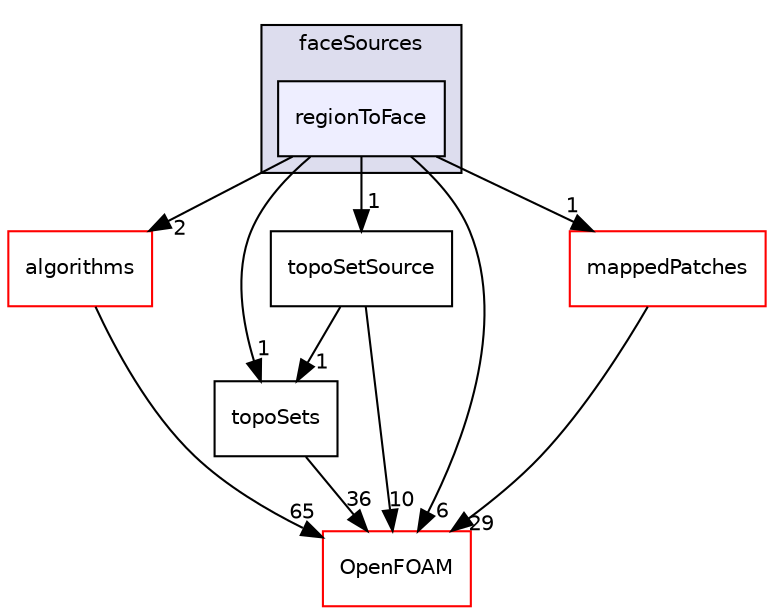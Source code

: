digraph "src/meshTools/sets/faceSources/regionToFace" {
  bgcolor=transparent;
  compound=true
  node [ fontsize="10", fontname="Helvetica"];
  edge [ labelfontsize="10", labelfontname="Helvetica"];
  subgraph clusterdir_ca21e004451e80f3d57c68df6e02dd61 {
    graph [ bgcolor="#ddddee", pencolor="black", label="faceSources" fontname="Helvetica", fontsize="10", URL="dir_ca21e004451e80f3d57c68df6e02dd61.html"]
  dir_13858abcf599ca224633084e8242ca00 [shape=box, label="regionToFace", style="filled", fillcolor="#eeeeff", pencolor="black", URL="dir_13858abcf599ca224633084e8242ca00.html"];
  }
  dir_488f81ac1e9f391f7800e42bf7f5bacd [shape=box label="algorithms" color="red" URL="dir_488f81ac1e9f391f7800e42bf7f5bacd.html"];
  dir_d23dbc881ee772048f144c3220c0e8b5 [shape=box label="topoSets" URL="dir_d23dbc881ee772048f144c3220c0e8b5.html"];
  dir_ffdc7a49b4414cf981ba8f0aa91f3c24 [shape=box label="topoSetSource" URL="dir_ffdc7a49b4414cf981ba8f0aa91f3c24.html"];
  dir_c5473ff19b20e6ec4dfe5c310b3778a8 [shape=box label="OpenFOAM" color="red" URL="dir_c5473ff19b20e6ec4dfe5c310b3778a8.html"];
  dir_c77b33f4fcb6ece30dd2aa16d1bc605e [shape=box label="mappedPatches" color="red" URL="dir_c77b33f4fcb6ece30dd2aa16d1bc605e.html"];
  dir_488f81ac1e9f391f7800e42bf7f5bacd->dir_c5473ff19b20e6ec4dfe5c310b3778a8 [headlabel="65", labeldistance=1.5 headhref="dir_001743_001888.html"];
  dir_d23dbc881ee772048f144c3220c0e8b5->dir_c5473ff19b20e6ec4dfe5c310b3778a8 [headlabel="36", labeldistance=1.5 headhref="dir_001855_001888.html"];
  dir_13858abcf599ca224633084e8242ca00->dir_488f81ac1e9f391f7800e42bf7f5bacd [headlabel="2", labeldistance=1.5 headhref="dir_001836_001743.html"];
  dir_13858abcf599ca224633084e8242ca00->dir_d23dbc881ee772048f144c3220c0e8b5 [headlabel="1", labeldistance=1.5 headhref="dir_001836_001855.html"];
  dir_13858abcf599ca224633084e8242ca00->dir_ffdc7a49b4414cf981ba8f0aa91f3c24 [headlabel="1", labeldistance=1.5 headhref="dir_001836_001857.html"];
  dir_13858abcf599ca224633084e8242ca00->dir_c5473ff19b20e6ec4dfe5c310b3778a8 [headlabel="6", labeldistance=1.5 headhref="dir_001836_001888.html"];
  dir_13858abcf599ca224633084e8242ca00->dir_c77b33f4fcb6ece30dd2aa16d1bc605e [headlabel="1", labeldistance=1.5 headhref="dir_001836_001784.html"];
  dir_ffdc7a49b4414cf981ba8f0aa91f3c24->dir_d23dbc881ee772048f144c3220c0e8b5 [headlabel="1", labeldistance=1.5 headhref="dir_001857_001855.html"];
  dir_ffdc7a49b4414cf981ba8f0aa91f3c24->dir_c5473ff19b20e6ec4dfe5c310b3778a8 [headlabel="10", labeldistance=1.5 headhref="dir_001857_001888.html"];
  dir_c77b33f4fcb6ece30dd2aa16d1bc605e->dir_c5473ff19b20e6ec4dfe5c310b3778a8 [headlabel="29", labeldistance=1.5 headhref="dir_001784_001888.html"];
}
